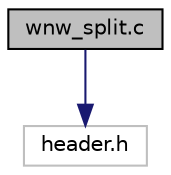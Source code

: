 digraph "wnw_split.c"
{
 // LATEX_PDF_SIZE
  edge [fontname="Helvetica",fontsize="10",labelfontname="Helvetica",labelfontsize="10"];
  node [fontname="Helvetica",fontsize="10",shape=record];
  Node1 [label="wnw_split.c",height=0.2,width=0.4,color="black", fillcolor="grey75", style="filled", fontcolor="black",tooltip="Documented wiggle-nowiggle split based on 3d Gaussian filter in linear k, and using the Eisentein-Hu ..."];
  Node1 -> Node2 [color="midnightblue",fontsize="10",style="solid",fontname="Helvetica"];
  Node2 [label="header.h",height=0.2,width=0.4,color="grey75", fillcolor="white", style="filled",tooltip=" "];
}
